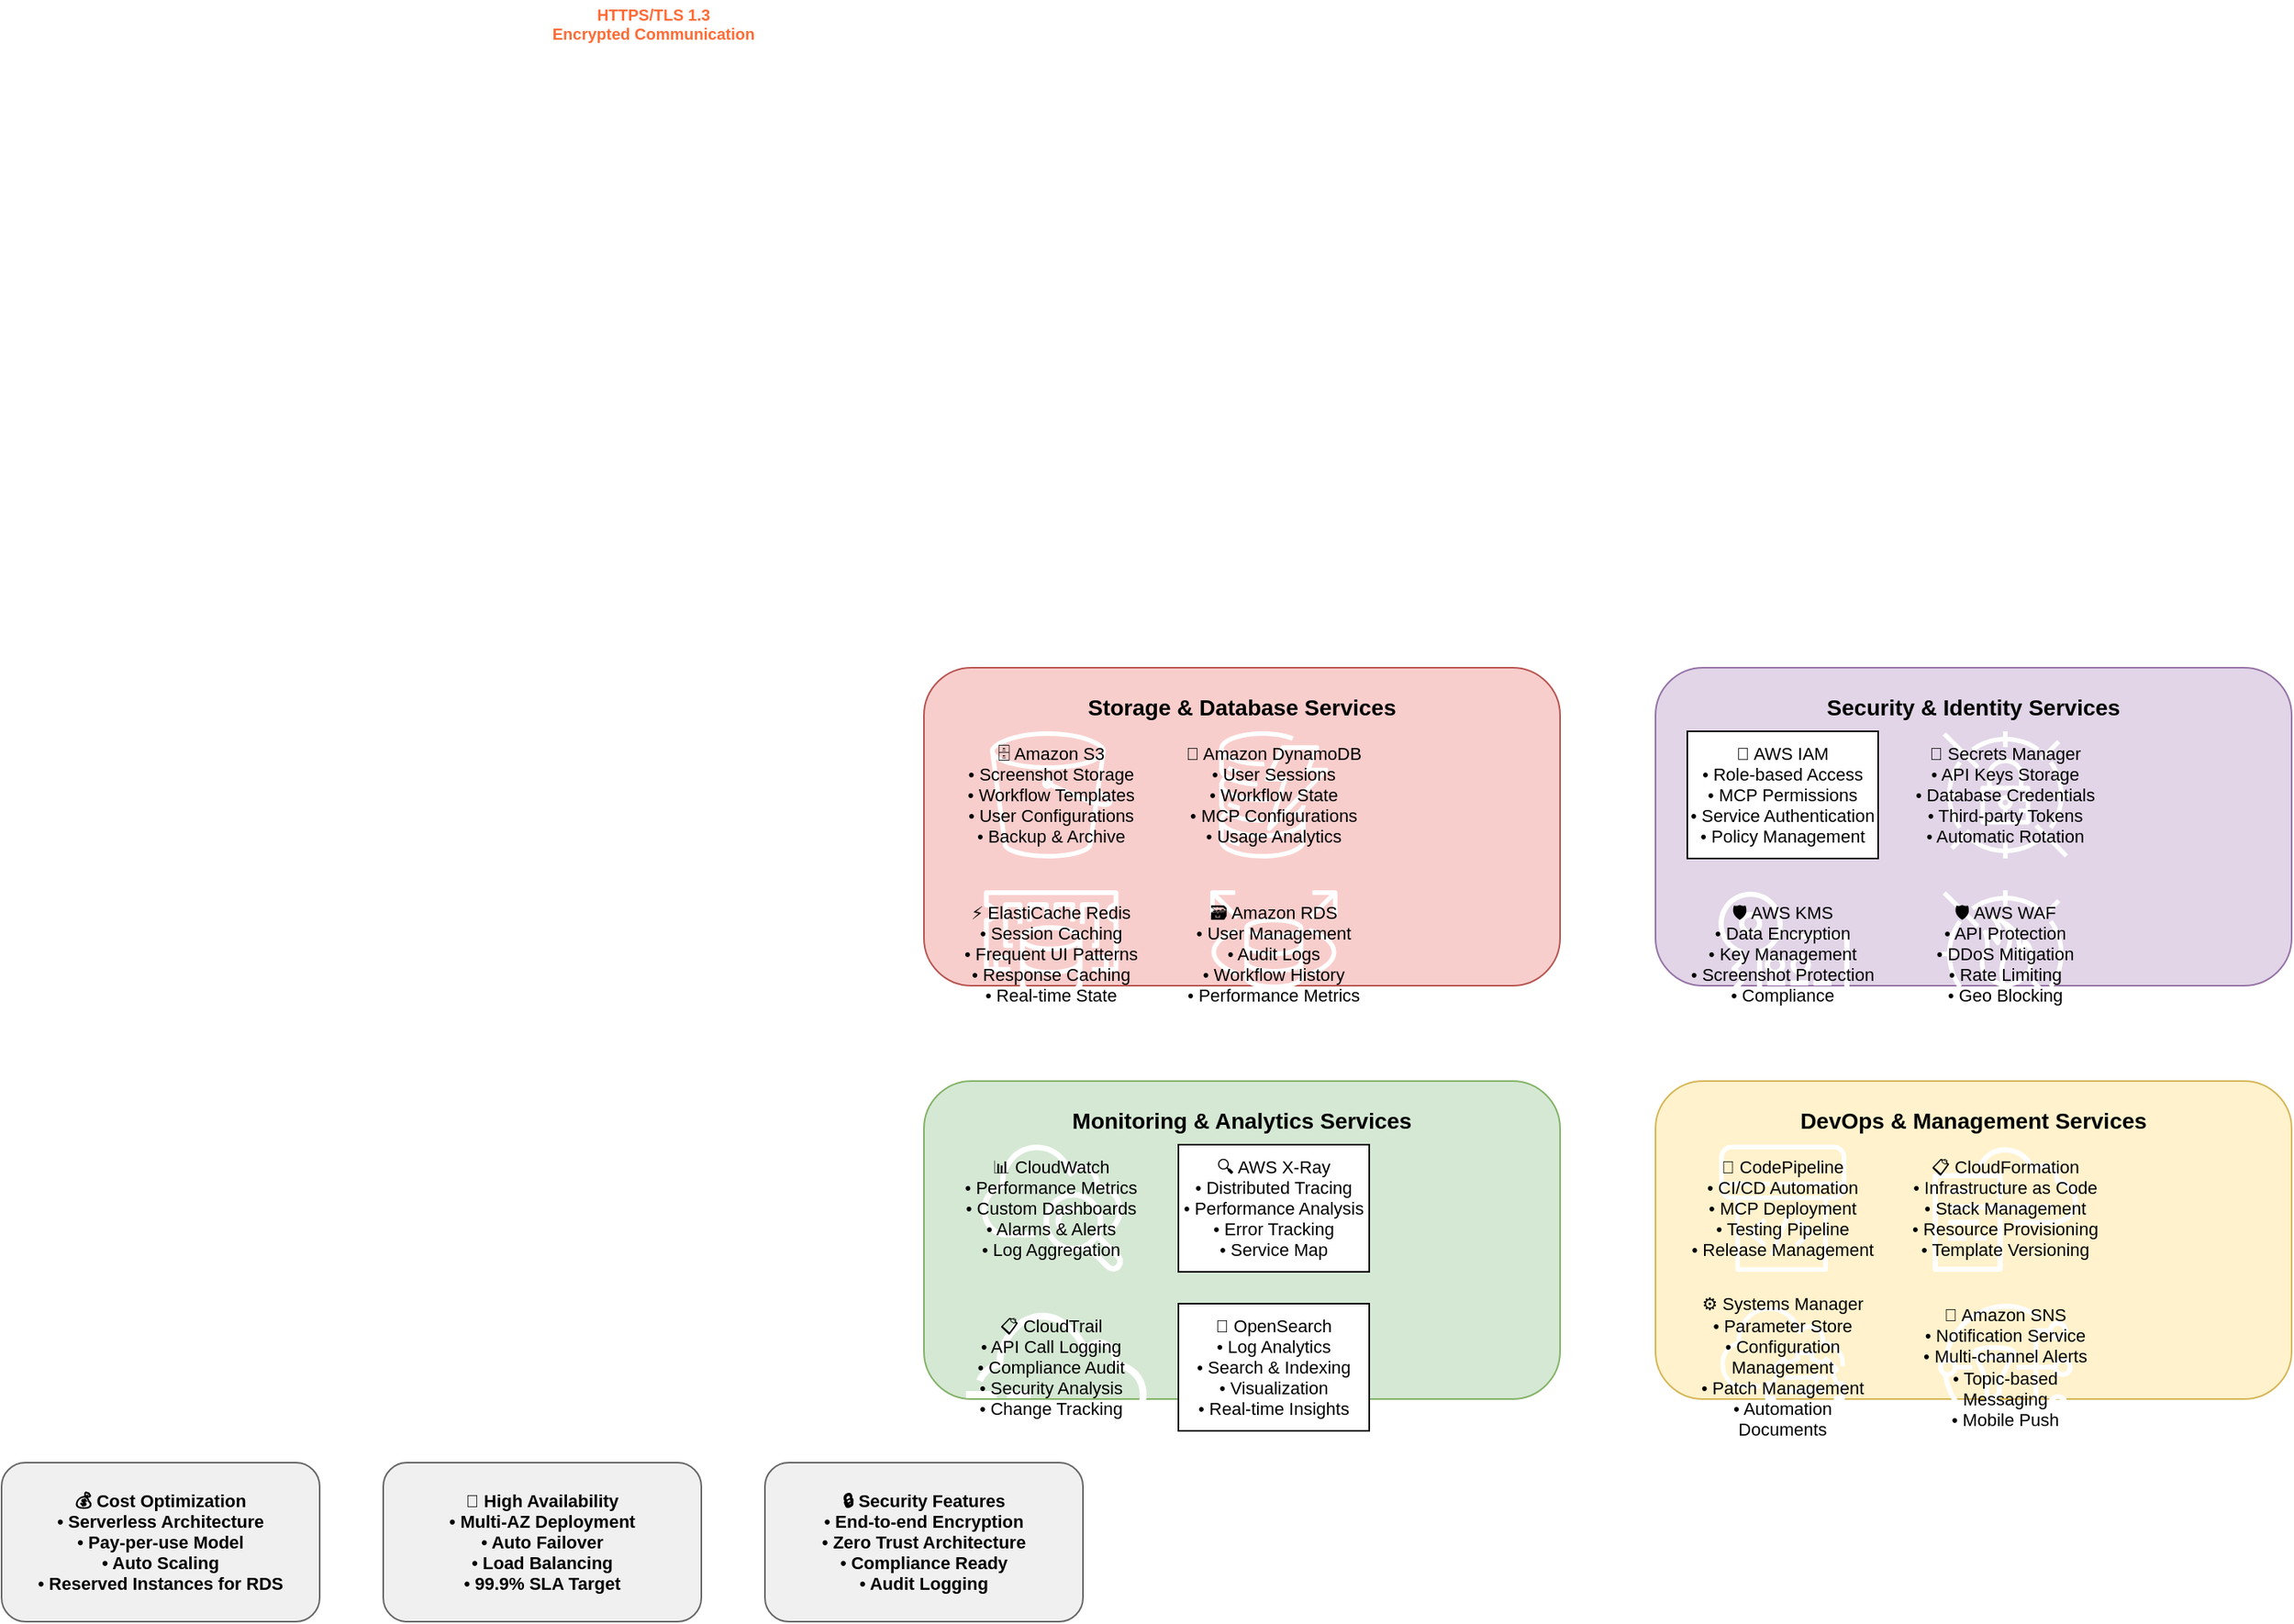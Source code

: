 <mxfile version="24.7.17">
  <diagram name="Complete AWS Infrastructure" id="complete-aws-infrastructure">
    <mxGraphModel dx="1800" dy="1000" grid="1" gridSize="10" guides="1" tooltips="1" connect="1" arrows="1" fold="1" page="1" pageScale="1" pageWidth="1800" pageHeight="1400" math="0" shadow="0">
      <root>
        <mxCell id="0" />
        <mxCell id="1" parent="0" />
        
        <!-- Storage Services Zone -->
        <mxCell id="storage-zone" value="Storage &amp; Database Services" style="rounded=1;whiteSpace=wrap;html=1;fillColor=#f8cecc;strokeColor=#b85450;fontSize=14;fontStyle=1;verticalAlign=top;spacingTop=10;" vertex="1" parent="1">
          <mxGeometry x="620" y="500" width="400" height="200" as="geometry" />
        </mxCell>
        
        <mxCell id="s3" value="🗄️ Amazon S3&#xa;• Screenshot Storage&#xa;• Workflow Templates&#xa;• User Configurations&#xa;• Backup &amp; Archive" style="sketch=0;points=[[0,0,0],[0.25,0,0],[0.5,0,0],[0.75,0,0],[1,0,0],[0,1,0],[0.25,1,0],[0.5,1,0],[0.75,1,0],[1,1,0]];outlineConnect=0;gradientColor=none;html=1;whiteSpace=wrap;fontSize=11;fontStyle=0;container=1;pointerEvents=0;collapsible=0;recursiveResize=0;shape=mxgraph.aws4.s3;" vertex="1" parent="1">
          <mxGeometry x="640" y="540" width="120" height="80" as="geometry" />
        </mxCell>
        
        <mxCell id="dynamodb" value="🏪 Amazon DynamoDB&#xa;• User Sessions&#xa;• Workflow State&#xa;• MCP Configurations&#xa;• Usage Analytics" style="sketch=0;points=[[0,0,0],[0.25,0,0],[0.5,0,0],[0.75,0,0],[1,0,0],[0,1,0],[0.25,1,0],[0.5,1,0],[0.75,1,0],[1,1,0]];outlineConnect=0;gradientColor=none;html=1;whiteSpace=wrap;fontSize=11;fontStyle=0;container=1;pointerEvents=0;collapsible=0;recursiveResize=0;shape=mxgraph.aws4.dynamodb;" vertex="1" parent="1">
          <mxGeometry x="780" y="540" width="120" height="80" as="geometry" />
        </mxCell>
        
        <mxCell id="elasticache" value="⚡ ElastiCache Redis&#xa;• Session Caching&#xa;• Frequent UI Patterns&#xa;• Response Caching&#xa;• Real-time State" style="sketch=0;points=[[0,0,0],[0.25,0,0],[0.5,0,0],[0.75,0,0],[1,0,0],[0,1,0],[0.25,1,0],[0.5,1,0],[0.75,1,0],[1,1,0]];outlineConnect=0;gradientColor=none;html=1;whiteSpace=wrap;fontSize=11;fontStyle=0;container=1;pointerEvents=0;collapsible=0;recursiveResize=0;shape=mxgraph.aws4.elasticache;" vertex="1" parent="1">
          <mxGeometry x="640" y="640" width="120" height="80" as="geometry" />
        </mxCell>
        
        <mxCell id="rds" value="🗃️ Amazon RDS&#xa;• User Management&#xa;• Audit Logs&#xa;• Workflow History&#xa;• Performance Metrics" style="sketch=0;points=[[0,0,0],[0.25,0,0],[0.5,0,0],[0.75,0,0],[1,0,0],[0,1,0],[0.25,1,0],[0.5,1,0],[0.75,1,0],[1,1,0]];outlineConnect=0;gradientColor=none;html=1;whiteSpace=wrap;fontSize=11;fontStyle=0;container=1;pointerEvents=0;collapsible=0;recursiveResize=0;shape=mxgraph.aws4.rds;" vertex="1" parent="1">
          <mxGeometry x="780" y="640" width="120" height="80" as="geometry" />
        </mxCell>
        
        <!-- Security Services Zone -->
        <mxCell id="security-zone" value="Security &amp; Identity Services" style="rounded=1;whiteSpace=wrap;html=1;fillColor=#e1d5e7;strokeColor=#9673a6;fontSize=14;fontStyle=1;verticalAlign=top;spacingTop=10;" vertex="1" parent="1">
          <mxGeometry x="1080" y="500" width="400" height="200" as="geometry" />
        </mxCell>
        
        <mxCell id="iam" value="🔐 AWS IAM&#xa;• Role-based Access&#xa;• MCP Permissions&#xa;• Service Authentication&#xa;• Policy Management" style="sketch=0;points=[[0,0,0],[0.25,0,0],[0.5,0,0],[0.75,0,0],[1,0,0],[0,1,0],[0.25,1,0],[0.5,1,0],[0.75,1,0],[1,1,0]];outlineConnect=0;gradientColor=none;html=1;whiteSpace=wrap;fontSize=11;fontStyle=0;container=1;pointerEvents=0;collapsible=0;recursiveResize=0;shape=mxgraph.aws4.iam;" vertex="1" parent="1">
          <mxGeometry x="1100" y="540" width="120" height="80" as="geometry" />
        </mxCell>
        
        <mxCell id="secrets-manager" value="🔑 Secrets Manager&#xa;• API Keys Storage&#xa;• Database Credentials&#xa;• Third-party Tokens&#xa;• Automatic Rotation" style="sketch=0;points=[[0,0,0],[0.25,0,0],[0.5,0,0],[0.75,0,0],[1,0,0],[0,1,0],[0.25,1,0],[0.5,1,0],[0.75,1,0],[1,1,0]];outlineConnect=0;gradientColor=none;html=1;whiteSpace=wrap;fontSize=11;fontStyle=0;container=1;pointerEvents=0;collapsible=0;recursiveResize=0;shape=mxgraph.aws4.secrets_manager;" vertex="1" parent="1">
          <mxGeometry x="1240" y="540" width="120" height="80" as="geometry" />
        </mxCell>
        
        <mxCell id="kms" value="🛡️ AWS KMS&#xa;• Data Encryption&#xa;• Key Management&#xa;• Screenshot Protection&#xa;• Compliance" style="sketch=0;points=[[0,0,0],[0.25,0,0],[0.5,0,0],[0.75,0,0],[1,0,0],[0,1,0],[0.25,1,0],[0.5,1,0],[0.75,1,0],[1,1,0]];outlineConnect=0;gradientColor=none;html=1;whiteSpace=wrap;fontSize=11;fontStyle=0;container=1;pointerEvents=0;collapsible=0;recursiveResize=0;shape=mxgraph.aws4.key_management_service;" vertex="1" parent="1">
          <mxGeometry x="1100" y="640" width="120" height="80" as="geometry" />
        </mxCell>
        
        <mxCell id="waf" value="🛡️ AWS WAF&#xa;• API Protection&#xa;• DDoS Mitigation&#xa;• Rate Limiting&#xa;• Geo Blocking" style="sketch=0;points=[[0,0,0],[0.25,0,0],[0.5,0,0],[0.75,0,0],[1,0,0],[0,1,0],[0.25,1,0],[0.5,1,0],[0.75,1,0],[1,1,0]];outlineConnect=0;gradientColor=none;html=1;whiteSpace=wrap;fontSize=11;fontStyle=0;container=1;pointerEvents=0;collapsible=0;recursiveResize=0;shape=mxgraph.aws4.waf;" vertex="1" parent="1">
          <mxGeometry x="1240" y="640" width="120" height="80" as="geometry" />
        </mxCell>
        
        <!-- Monitoring & Analytics Zone -->
        <mxCell id="monitoring-zone" value="Monitoring &amp; Analytics Services" style="rounded=1;whiteSpace=wrap;html=1;fillColor=#d5e8d4;strokeColor=#82b366;fontSize=14;fontStyle=1;verticalAlign=top;spacingTop=10;" vertex="1" parent="1">
          <mxGeometry x="620" y="760" width="400" height="200" as="geometry" />
        </mxCell>
        
        <mxCell id="cloudwatch" value="📊 CloudWatch&#xa;• Performance Metrics&#xa;• Custom Dashboards&#xa;• Alarms &amp; Alerts&#xa;• Log Aggregation" style="sketch=0;points=[[0,0,0],[0.25,0,0],[0.5,0,0],[0.75,0,0],[1,0,0],[0,1,0],[0.25,1,0],[0.5,1,0],[0.75,1,0],[1,1,0]];outlineConnect=0;gradientColor=none;html=1;whiteSpace=wrap;fontSize=11;fontStyle=0;container=1;pointerEvents=0;collapsible=0;recursiveResize=0;shape=mxgraph.aws4.cloudwatch;" vertex="1" parent="1">
          <mxGeometry x="640" y="800" width="120" height="80" as="geometry" />
        </mxCell>
        
        <mxCell id="xray" value="🔍 AWS X-Ray&#xa;• Distributed Tracing&#xa;• Performance Analysis&#xa;• Error Tracking&#xa;• Service Map" style="sketch=0;points=[[0,0,0],[0.25,0,0],[0.5,0,0],[0.75,0,0],[1,0,0],[0,1,0],[0.25,1,0],[0.5,1,0],[0.75,1,0],[1,1,0]];outlineConnect=0;gradientColor=none;html=1;whiteSpace=wrap;fontSize=11;fontStyle=0;container=1;pointerEvents=0;collapsible=0;recursiveResize=0;shape=mxgraph.aws4.x_ray;" vertex="1" parent="1">
          <mxGeometry x="780" y="800" width="120" height="80" as="geometry" />
        </mxCell>
        
        <mxCell id="cloudtrail" value="📋 CloudTrail&#xa;• API Call Logging&#xa;• Compliance Audit&#xa;• Security Analysis&#xa;• Change Tracking" style="sketch=0;points=[[0,0,0],[0.25,0,0],[0.5,0,0],[0.75,0,0],[1,0,0],[0,1,0],[0.25,1,0],[0.5,1,0],[0.75,1,0],[1,1,0]];outlineConnect=0;gradientColor=none;html=1;whiteSpace=wrap;fontSize=11;fontStyle=0;container=1;pointerEvents=0;collapsible=0;recursiveResize=0;shape=mxgraph.aws4.cloudtrail;" vertex="1" parent="1">
          <mxGeometry x="640" y="900" width="120" height="80" as="geometry" />
        </mxCell>
        
        <mxCell id="opensearch" value="🔎 OpenSearch&#xa;• Log Analytics&#xa;• Search &amp; Indexing&#xa;• Visualization&#xa;• Real-time Insights" style="sketch=0;points=[[0,0,0],[0.25,0,0],[0.5,0,0],[0.75,0,0],[1,0,0],[0,1,0],[0.25,1,0],[0.5,1,0],[0.75,1,0],[1,1,0]];outlineConnect=0;gradientColor=none;html=1;whiteSpace=wrap;fontSize=11;fontStyle=0;container=1;pointerEvents=0;collapsible=0;recursiveResize=0;shape=mxgraph.aws4.opensearch_service;" vertex="1" parent="1">
          <mxGeometry x="780" y="900" width="120" height="80" as="geometry" />
        </mxCell>
        
        <!-- DevOps & Management Zone -->
        <mxCell id="devops-zone" value="DevOps &amp; Management Services" style="rounded=1;whiteSpace=wrap;html=1;fillColor=#fff2cc;strokeColor=#d6b656;fontSize=14;fontStyle=1;verticalAlign=top;spacingTop=10;" vertex="1" parent="1">
          <mxGeometry x="1080" y="760" width="400" height="200" as="geometry" />
        </mxCell>
        
        <mxCell id="codepipeline" value="🚀 CodePipeline&#xa;• CI/CD Automation&#xa;• MCP Deployment&#xa;• Testing Pipeline&#xa;• Release Management" style="sketch=0;points=[[0,0,0],[0.25,0,0],[0.5,0,0],[0.75,0,0],[1,0,0],[0,1,0],[0.25,1,0],[0.5,1,0],[0.75,1,0],[1,1,0]];outlineConnect=0;gradientColor=none;html=1;whiteSpace=wrap;fontSize=11;fontStyle=0;container=1;pointerEvents=0;collapsible=0;recursiveResize=0;shape=mxgraph.aws4.codepipeline;" vertex="1" parent="1">
          <mxGeometry x="1100" y="800" width="120" height="80" as="geometry" />
        </mxCell>
        
        <mxCell id="cloudformation" value="📋 CloudFormation&#xa;• Infrastructure as Code&#xa;• Stack Management&#xa;• Resource Provisioning&#xa;• Template Versioning" style="sketch=0;points=[[0,0,0],[0.25,0,0],[0.5,0,0],[0.75,0,0],[1,0,0],[0,1,0],[0.25,1,0],[0.5,1,0],[0.75,1,0],[1,1,0]];outlineConnect=0;gradientColor=none;html=1;whiteSpace=wrap;fontSize=11;fontStyle=0;container=1;pointerEvents=0;collapsible=0;recursiveResize=0;shape=mxgraph.aws4.cloudformation;" vertex="1" parent="1">
          <mxGeometry x="1240" y="800" width="120" height="80" as="geometry" />
        </mxCell>
        
        <mxCell id="systems-manager" value="⚙️ Systems Manager&#xa;• Parameter Store&#xa;• Configuration Management&#xa;• Patch Management&#xa;• Automation Documents" style="sketch=0;points=[[0,0,0],[0.25,0,0],[0.5,0,0],[0.75,0,0],[1,0,0],[0,1,0],[0.25,1,0],[0.5,1,0],[0.75,1,0],[1,1,0]];outlineConnect=0;gradientColor=none;html=1;whiteSpace=wrap;fontSize=11;fontStyle=0;container=1;pointerEvents=0;collapsible=0;recursiveResize=0;shape=mxgraph.aws4.systems_manager;" vertex="1" parent="1">
          <mxGeometry x="1100" y="900" width="120" height="80" as="geometry" />
        </mxCell>
        
        <mxCell id="sns" value="📢 Amazon SNS&#xa;• Notification Service&#xa;• Multi-channel Alerts&#xa;• Topic-based Messaging&#xa;• Mobile Push" style="sketch=0;points=[[0,0,0],[0.25,0,0],[0.5,0,0],[0.75,0,0],[1,0,0],[0,1,0],[0.25,1,0],[0.5,1,0],[0.75,1,0],[1,1,0]];outlineConnect=0;gradientColor=none;html=1;whiteSpace=wrap;fontSize=11;fontStyle=0;container=1;pointerEvents=0;collapsible=0;recursiveResize=0;shape=mxgraph.aws4.sns;" vertex="1" parent="1">
          <mxGeometry x="1240" y="900" width="120" height="80" as="geometry" />
        </mxCell>
        
        <!-- Network Connections -->
        <mxCell id="client-to-gateway" style="edgeStyle=orthogonalEdgeStyle;rounded=0;orthogonalLoop=1;jettySize=auto;html=1;exitX=1;exitY=0.5;exitDx=0;exitDy=0;entryX=0;entryY=0.5;entryDx=0;entryDy=0;strokeWidth=2;strokeColor=#FF6B35;" edge="1" parent="1" source="macos-device" target="internet-gateway">
          <mxGeometry relative="1" as="geometry" />
        </mxCell>
        
        <mxCell id="gateway-to-api" style="edgeStyle=orthogonalEdgeStyle;rounded=0;orthogonalLoop=1;jettySize=auto;html=1;exitX=1;exitY=0.5;exitDx=0;exitDy=0;entryX=0;entryY=0.5;entryDx=0;entryDy=0;strokeWidth=2;strokeColor=#FF6B35;" edge="1" parent="1" source="internet-gateway" target="api-gateway">
          <mxGeometry relative="1" as="geometry" />
        </mxCell>
        
        <!-- Data Flow Labels -->
        <mxCell id="https-label" value="HTTPS/TLS 1.3&#xa;Encrypted Communication" style="text;html=1;strokeColor=none;fillColor=none;align=center;verticalAlign=middle;whiteSpace=wrap;rounded=0;fontSize=10;fontColor=#FF6B35;fontStyle=1;" vertex="1" parent="1">
          <mxGeometry x="380" y="80" width="140" height="30" as="geometry" />
        </mxCell>
        
        <!-- Cost Optimization Note -->
        <mxCell id="cost-note" value="💰 Cost Optimization&#xa;• Serverless Architecture&#xa;• Pay-per-use Model&#xa;• Auto Scaling&#xa;• Reserved Instances for RDS" style="rounded=1;whiteSpace=wrap;html=1;fillColor=#f0f0f0;strokeColor=#666666;fontSize=11;fontStyle=1;" vertex="1" parent="1">
          <mxGeometry x="40" y="1000" width="200" height="100" as="geometry" />
        </mxCell>
        
        <!-- Availability Note -->
        <mxCell id="availability-note" value="🔄 High Availability&#xa;• Multi-AZ Deployment&#xa;• Auto Failover&#xa;• Load Balancing&#xa;• 99.9% SLA Target" style="rounded=1;whiteSpace=wrap;html=1;fillColor=#f0f0f0;strokeColor=#666666;fontSize=11;fontStyle=1;" vertex="1" parent="1">
          <mxGeometry x="280" y="1000" width="200" height="100" as="geometry" />
        </mxCell>
        
        <!-- Security Note -->
        <mxCell id="security-note" value="🔒 Security Features&#xa;• End-to-end Encryption&#xa;• Zero Trust Architecture&#xa;• Compliance Ready&#xa;• Audit Logging" style="rounded=1;whiteSpace=wrap;html=1;fillColor=#f0f0f0;strokeColor=#666666;fontSize=11;fontStyle=1;" vertex="1" parent="1">
          <mxGeometry x="520" y="1000" width="200" height="100" as="geometry" />
        </mxCell>
        
      </root>
    </mxGraphModel>
  </diagram>
</mxfile>
